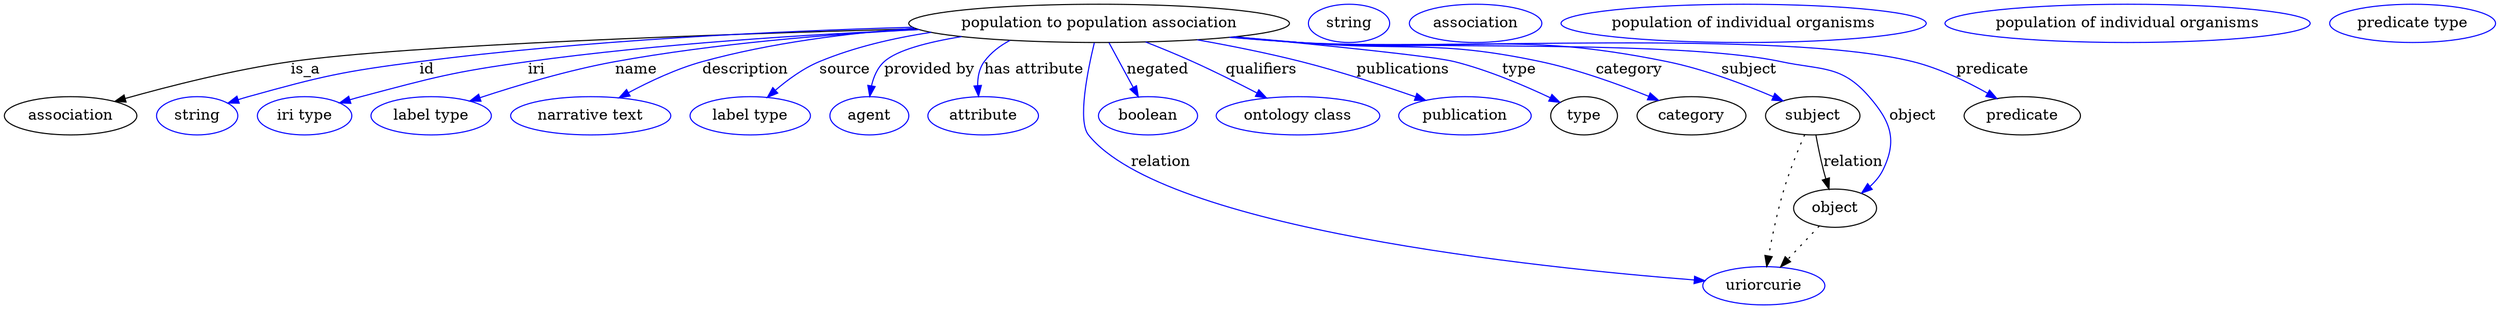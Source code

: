 digraph {
	graph [bb="0,0,1891.5,283"];
	node [label="\N"];
	"population to population association"	 [height=0.5,
		label="population to population association",
		pos="839.05,265",
		width=3.8635];
	association	 [height=0.5,
		pos="50.046,178",
		width=1.3902];
	"population to population association" -> association	 [label=is_a,
		lp="232.05,221.5",
		pos="e,84.837,191.01 703.75,260.72 550.47,255.24 310.38,244.55 221.05,229 177.16,221.36 128.62,206.21 94.5,194.4"];
	id	 [color=blue,
		height=0.5,
		label=string,
		pos="149.05,178",
		width=0.84854];
	"population to population association" -> id	 [color=blue,
		label=id,
		lp="330.55,221.5",
		pos="e,172.87,189.58 702.26,261.67 598.29,257.63 452,248.71 325.05,229 263.58,219.46 247.88,216.18 189.05,196 186.8,195.23 184.5,194.38 \
182.2,193.48",
		style=solid];
	iri	 [color=blue,
		height=0.5,
		label="iri type",
		pos="234.05,178",
		width=1.011];
	"population to population association" -> iri	 [color=blue,
		label=iri,
		lp="415.55,221.5",
		pos="e,262.07,189.59 706.12,259.61 620.79,254.73 507.85,245.65 409.05,229 350.69,219.16 336.37,214.15 280.05,196 277.29,195.11 274.46,\
194.15 271.63,193.14",
		style=solid];
	name	 [color=blue,
		height=0.5,
		label="label type",
		pos="334.05,178",
		width=1.2638];
	"population to population association" -> name	 [color=blue,
		label=name,
		lp="493.55,221.5",
		pos="e,364.87,191.36 706.65,259.45 637.84,254.65 552.73,245.69 478.05,229 442.16,220.98 402.9,206.69 374.46,195.27",
		style=solid];
	description	 [color=blue,
		height=0.5,
		label="narrative text",
		pos="455.05,178",
		width=1.6068];
	"population to population association" -> description	 [color=blue,
		label=description,
		lp="577.55,221.5",
		pos="e,478.86,194.56 722.45,255.18 655.74,248.67 579.1,239.43 547.05,229 526.05,222.17 504.36,210.41 487.32,199.91",
		style=solid];
	source	 [color=blue,
		height=0.5,
		label="label type",
		pos="576.05,178",
		width=1.2638];
	"population to population association" -> source	 [color=blue,
		label=source,
		lp="652.05,221.5",
		pos="e,591.02,195.41 738.58,252.53 696.42,246.24 652.86,238.03 634.05,229 620.75,222.62 608.18,212.31 598.16,202.62",
		style=solid];
	"provided by"	 [color=blue,
		height=0.5,
		label=agent,
		pos="669.05,178",
		width=0.83048];
	"population to population association" -> "provided by"	 [color=blue,
		label="provided by",
		lp="716.05,221.5",
		pos="e,669.56,196.4 745.36,251.56 718.04,245.92 692.87,238.43 683.05,229 676.83,223.03 673.29,214.59 671.3,206.28",
		style=solid];
	"has attribute"	 [color=blue,
		height=0.5,
		label=attribute,
		pos="757.05,178",
		width=1.1193];
	"population to population association" -> "has attribute"	 [color=blue,
		label="has attribute",
		lp="791.55,221.5",
		pos="e,752.91,195.93 779.89,248.47 771.28,243.56 763.49,237.21 758.05,229 753.62,222.33 752.19,214.01 752.2,206.04",
		style=solid];
	relation	 [color=blue,
		height=0.5,
		label=uriorcurie,
		pos="1375,18",
		width=1.2638];
	"population to population association" -> relation	 [color=blue,
		label=relation,
		lp="909.05,134.5",
		pos="e,1331.4,23.112 834.03,246.8 828.91,223.89 824.23,184.58 844.05,160 904.35,85.198 1198.4,40.21 1321.1,24.419",
		style=solid];
	negated	 [color=blue,
		height=0.5,
		label=boolean,
		pos="891.05,178",
		width=1.0652];
	"population to population association" -> negated	 [color=blue,
		label=negated,
		lp="890.55,221.5",
		pos="e,880.64,195.41 849.82,246.97 857.24,234.56 867.21,217.88 875.49,204.03",
		style=solid];
	qualifiers	 [color=blue,
		height=0.5,
		label="ontology class",
		pos="1009,178",
		width=1.7151];
	"population to population association" -> qualifiers	 [color=blue,
		label=qualifiers,
		lp="971.05,221.5",
		pos="e,980.81,194.1 877.66,247.54 890.01,241.8 903.67,235.28 916.05,229 934.61,219.58 954.92,208.53 971.81,199.13",
		style=solid];
	publications	 [color=blue,
		height=0.5,
		label=publication,
		pos="1139,178",
		width=1.3902];
	"population to population association" -> publications	 [color=blue,
		label=publications,
		lp="1077.5,221.5",
		pos="e,1106,191.65 916.64,249.99 943.56,244.19 973.82,237.02 1001,229 1033.6,219.43 1069.4,206.07 1096.5,195.43",
		style=solid];
	type	 [height=0.5,
		pos="1234,178",
		width=0.75];
	"population to population association" -> type	 [color=blue,
		label=type,
		lp="1171,221.5",
		pos="e,1212.8,189.44 939.58,252.48 1014.9,243.01 1106.4,231.25 1115,229 1146.4,220.86 1180.2,205.72 1203.7,194.04",
		style=solid];
	category	 [height=0.5,
		pos="1320,178",
		width=1.1374];
	"population to population association" -> category	 [color=blue,
		label=category,
		lp="1259.5,221.5",
		pos="e,1292.2,191.28 938.91,252.42 954.99,250.52 971.47,248.65 987.05,247 1075.8,237.61 1100.1,249.17 1187,229 1220.5,221.24 1256.8,206.88 \
1283,195.37",
		style=solid];
	subject	 [height=0.5,
		pos="1415,178",
		width=0.99297];
	"population to population association" -> subject	 [color=blue,
		label=subject,
		lp="1353.5,221.5",
		pos="e,1389.8,190.86 937.27,252.2 953.87,250.28 970.93,248.46 987.05,247 1120.1,234.93 1156.7,258.04 1287,229 1320,221.67 1355.4,206.94 \
1380.7,195.19",
		style=solid];
	object	 [height=0.5,
		pos="1435,91",
		width=0.9027];
	"population to population association" -> object	 [color=blue,
		label=object,
		lp="1495,178",
		pos="e,1455.2,105.27 936.46,252.1 953.31,250.17 970.67,248.37 987.05,247 1160,232.52 1207.4,265.56 1377,229 1415.9,220.64 1434.3,226.22 \
1460,196 1480.2,172.3 1484.2,155.68 1472,127 1469.8,121.74 1466.4,116.86 1462.5,112.51",
		style=solid];
	predicate	 [height=0.5,
		pos="1582,178",
		width=1.1916];
	"population to population association" -> predicate	 [color=blue,
		label=predicate,
		lp="1556,221.5",
		pos="e,1562.9,194.2 935.65,252.04 952.75,250.09 970.4,248.3 987.05,247 1044,242.55 1446.4,245.8 1501,229 1520.4,223.04 1539.7,211.17 \
1554.6,200.38",
		style=solid];
	association_type	 [color=blue,
		height=0.5,
		label=string,
		pos="1027,265",
		width=0.84854];
	association_category	 [color=blue,
		height=0.5,
		label=association,
		pos="1126,265",
		width=1.3902];
	subject -> relation	 [pos="e,1378.4,36.239 1409.1,159.97 1404.6,146.12 1398.5,126.47 1394,109 1388.7,88.088 1383.7,64.188 1380.2,46.13",
		style=dotted];
	subject -> object	 [label=relation,
		lp="1447,134.5",
		pos="e,1430.9,109 1419.2,159.97 1421.9,148.08 1425.6,132.25 1428.7,118.76"];
	"population to population association_subject"	 [color=blue,
		height=0.5,
		label="population of individual organisms",
		pos="1329,265",
		width=3.7552];
	object -> relation	 [pos="e,1389.2,35.261 1421.4,74.435 1413.8,65.207 1404.2,53.528 1395.8,43.191",
		style=dotted];
	"population to population association_object"	 [color=blue,
		height=0.5,
		label="population of individual organisms",
		pos="1617,265",
		width=3.7552];
	"population to population association_predicate"	 [color=blue,
		height=0.5,
		label="predicate type",
		pos="1831,265",
		width=1.679];
}

